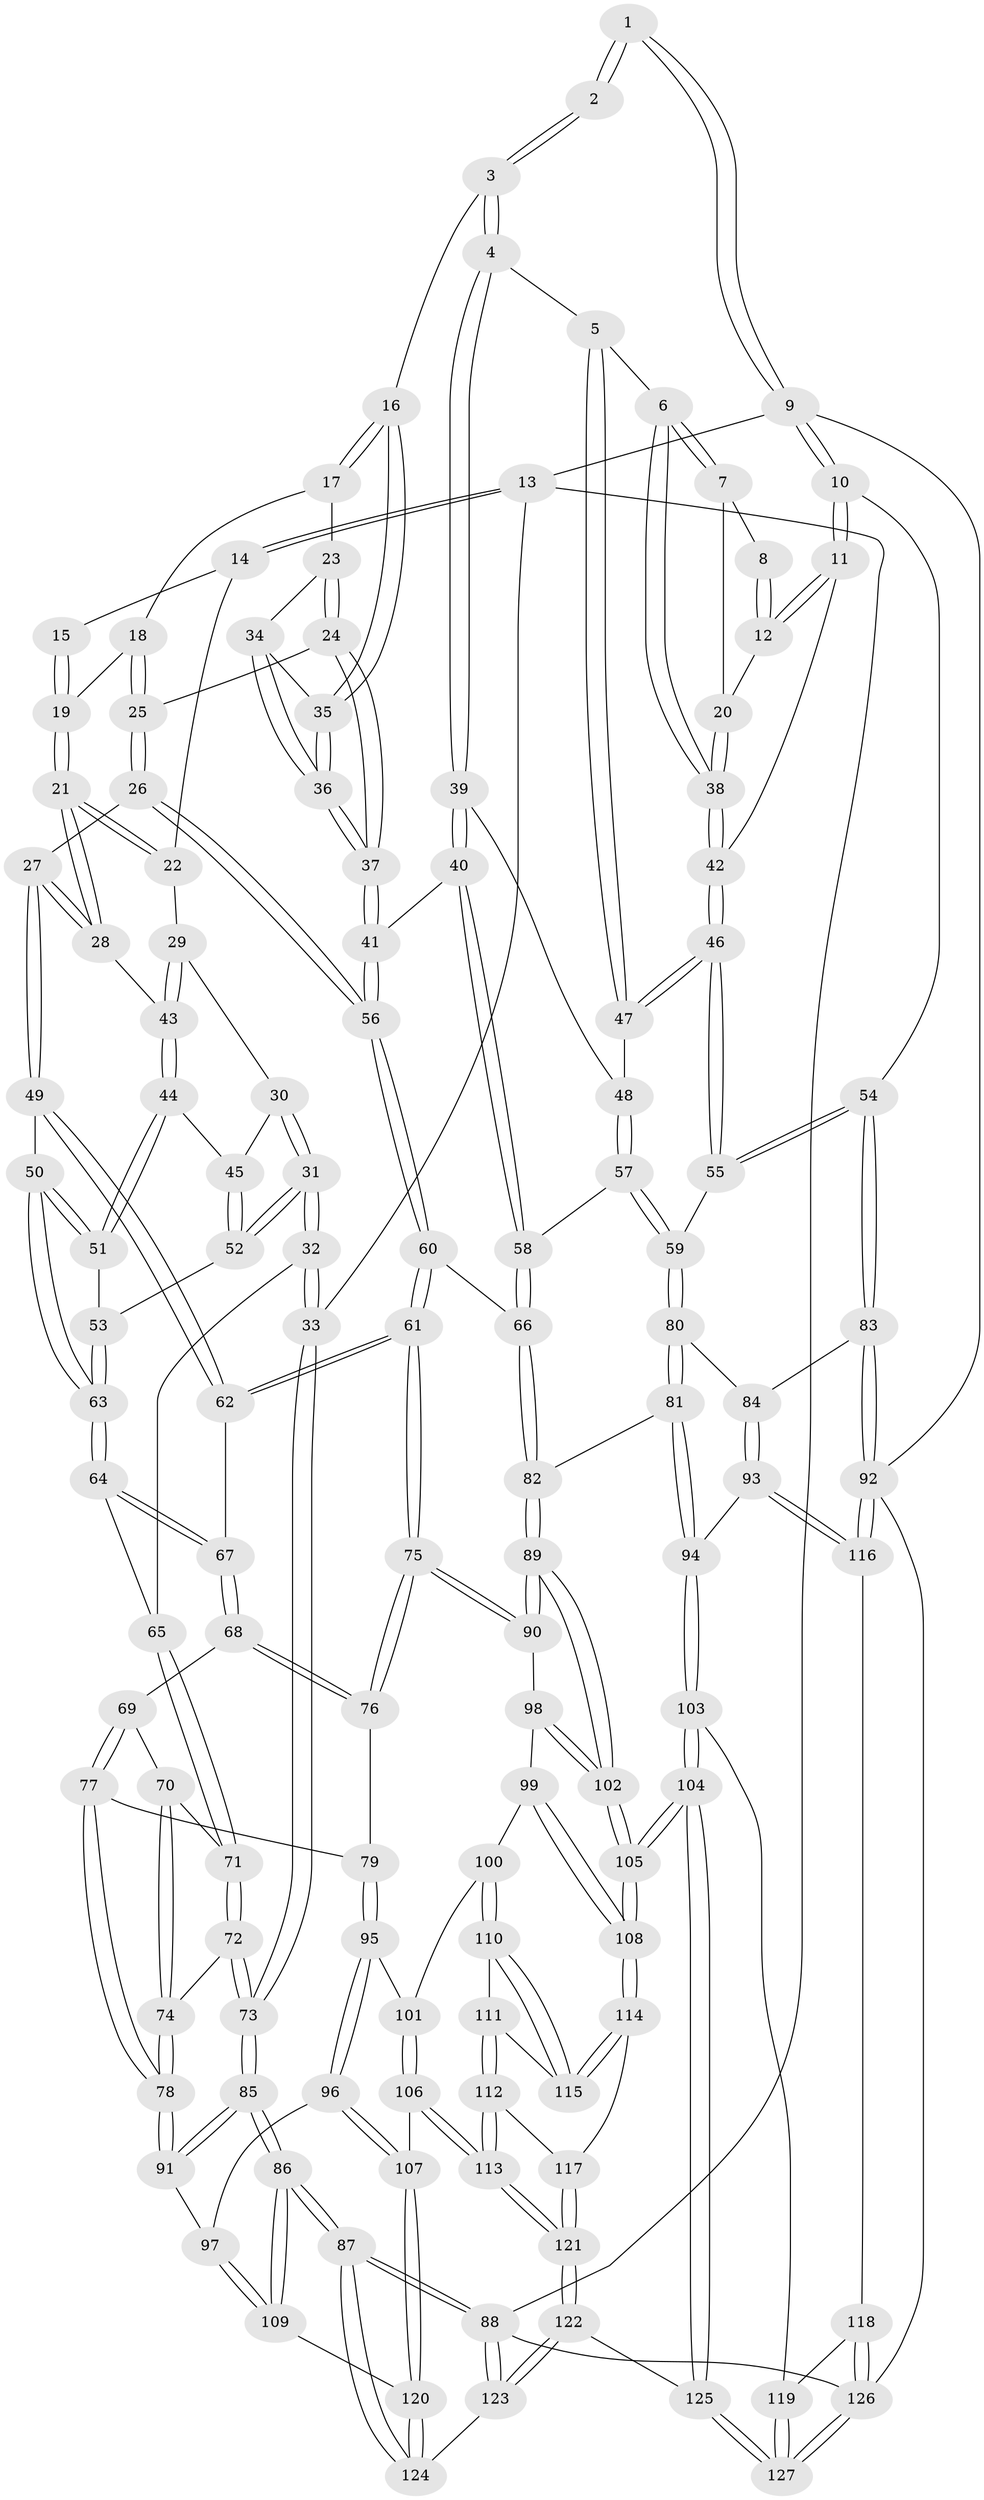 // coarse degree distribution, {3: 0.1282051282051282, 4: 0.4230769230769231, 5: 0.358974358974359, 2: 0.01282051282051282, 8: 0.01282051282051282, 6: 0.0641025641025641}
// Generated by graph-tools (version 1.1) at 2025/24/03/03/25 07:24:32]
// undirected, 127 vertices, 314 edges
graph export_dot {
graph [start="1"]
  node [color=gray90,style=filled];
  1 [pos="+1+0"];
  2 [pos="+0.6101245997501545+0"];
  3 [pos="+0.6153961358496551+0"];
  4 [pos="+0.7506292418754344+0.07668286714504184"];
  5 [pos="+0.772736909238715+0.08340552571316771"];
  6 [pos="+0.8300140332174131+0.08063551697331967"];
  7 [pos="+0.8709383896863919+0.04089787126401395"];
  8 [pos="+0.9287338238076105+0"];
  9 [pos="+1+0"];
  10 [pos="+1+0.18245861661385462"];
  11 [pos="+0.9981764558909808+0.11937404263430448"];
  12 [pos="+0.9590074257605419+0.08976550018345605"];
  13 [pos="+0+0"];
  14 [pos="+0.07963654690203688+0"];
  15 [pos="+0.3264338266273769+0"];
  16 [pos="+0.572535683920606+0"];
  17 [pos="+0.4016648610348301+0.0629086681166898"];
  18 [pos="+0.38008362117506067+0.04810551912593529"];
  19 [pos="+0.3516881075605579+0.02251857100431044"];
  20 [pos="+0.9421058517166843+0.08745637238732895"];
  21 [pos="+0.3072837920483707+0.11068268642056871"];
  22 [pos="+0.09230448449746773+0"];
  23 [pos="+0.4178683626588721+0.08416952716535486"];
  24 [pos="+0.3995085242347387+0.16181588678781103"];
  25 [pos="+0.3802856114589382+0.17276608534550114"];
  26 [pos="+0.35464449475410925+0.19064324066883842"];
  27 [pos="+0.3429807840006609+0.1919754787358594"];
  28 [pos="+0.2992927517952013+0.1303704775069742"];
  29 [pos="+0.1295138811503948+0.00016214441469554418"];
  30 [pos="+0.07795823778148224+0.08914369130548791"];
  31 [pos="+0+0.256753869373715"];
  32 [pos="+0+0.25793390533744837"];
  33 [pos="+0+0.2518577429532083"];
  34 [pos="+0.423675496016849+0.08430684899634679"];
  35 [pos="+0.571560659192489+0"];
  36 [pos="+0.5489308636667751+0.14422691072132857"];
  37 [pos="+0.5489801286452375+0.14859580676323056"];
  38 [pos="+0.869865561800648+0.12576715365078575"];
  39 [pos="+0.6997124320949314+0.17090062398388695"];
  40 [pos="+0.6287906324782933+0.21146896146784505"];
  41 [pos="+0.5680814001797644+0.1905147746365358"];
  42 [pos="+0.8852912048002836+0.1723997253918369"];
  43 [pos="+0.19236178504732246+0.11194689028502733"];
  44 [pos="+0.18290766783932905+0.1432050469275484"];
  45 [pos="+0.09246485342072501+0.17967252809800782"];
  46 [pos="+0.8717483556862285+0.22354762835030312"];
  47 [pos="+0.8179422848765439+0.20202397562570293"];
  48 [pos="+0.7664851392170073+0.21324703942477571"];
  49 [pos="+0.28859298164021824+0.2860300874019824"];
  50 [pos="+0.2516708065064497+0.28355718100440924"];
  51 [pos="+0.1840351747128751+0.17789751370556586"];
  52 [pos="+0.05199514566484418+0.23319954483273514"];
  53 [pos="+0.11357279917056023+0.24989794702557175"];
  54 [pos="+1+0.3709138445142609"];
  55 [pos="+0.8726399137078912+0.2255799902422703"];
  56 [pos="+0.4909816335052321+0.293526678961061"];
  57 [pos="+0.7388776070800144+0.3853330311967247"];
  58 [pos="+0.7142943434190987+0.38183732302112194"];
  59 [pos="+0.755553422898719+0.39133184758741996"];
  60 [pos="+0.4685386165524849+0.4197736008735612"];
  61 [pos="+0.4245318664955574+0.455664175954754"];
  62 [pos="+0.3550812551635912+0.3934445779161597"];
  63 [pos="+0.1738418625573839+0.31942893563398295"];
  64 [pos="+0.14761548051111076+0.3698634753247532"];
  65 [pos="+0.05727280915849121+0.3730890141869341"];
  66 [pos="+0.645914818831858+0.4147329373982729"];
  67 [pos="+0.17148867134166684+0.41939821594684423"];
  68 [pos="+0.17043103674713056+0.4510760527267318"];
  69 [pos="+0.16928721054913226+0.45342883149172236"];
  70 [pos="+0.1075976363841866+0.47700103766697566"];
  71 [pos="+0.050505964025825995+0.43339118673090926"];
  72 [pos="+0.006482799390645454+0.4935558925156662"];
  73 [pos="+0+0.5335058268159739"];
  74 [pos="+0.07432149039417588+0.536047962127119"];
  75 [pos="+0.40986934306863243+0.5223149317052069"];
  76 [pos="+0.3943367459528737+0.5277581834912366"];
  77 [pos="+0.18260056724431675+0.5817315812992262"];
  78 [pos="+0.10967107861492568+0.616356126484797"];
  79 [pos="+0.27633519148745506+0.5934008013873534"];
  80 [pos="+0.8641402814603959+0.4860429124234943"];
  81 [pos="+0.7085211681142238+0.6248782565599342"];
  82 [pos="+0.6399736562477775+0.6368461870848955"];
  83 [pos="+1+0.4680627738745665"];
  84 [pos="+0.9315736483154277+0.5003513063413702"];
  85 [pos="+0+0.6147850638805866"];
  86 [pos="+0+0.8596679832885172"];
  87 [pos="+0+1"];
  88 [pos="+0+1"];
  89 [pos="+0.6371208799426462+0.6387031061595381"];
  90 [pos="+0.4221417709944243+0.5421187798284565"];
  91 [pos="+0.10859112320344635+0.6180788771428735"];
  92 [pos="+1+0.7387084821280608"];
  93 [pos="+0.8529550103510485+0.7345896654667107"];
  94 [pos="+0.8188159143387821+0.7473008689482585"];
  95 [pos="+0.2717767855537301+0.627321369000556"];
  96 [pos="+0.23176483925645622+0.7734200305165418"];
  97 [pos="+0.11078157375331539+0.6740063783183503"];
  98 [pos="+0.42356787806062884+0.6265747095582607"];
  99 [pos="+0.40786833664001787+0.6821779247996327"];
  100 [pos="+0.40045930411821185+0.6935831460335391"];
  101 [pos="+0.3392167814681824+0.7231988002219151"];
  102 [pos="+0.6014300324039378+0.8186678991129964"];
  103 [pos="+0.7493149992655315+0.8456896000443855"];
  104 [pos="+0.6056328973923808+0.8668239285138646"];
  105 [pos="+0.602078838370616+0.8609064343929844"];
  106 [pos="+0.2551410501526989+0.8009347563549314"];
  107 [pos="+0.23967957948987836+0.7961769462200059"];
  108 [pos="+0.5288143276981317+0.8403358890711764"];
  109 [pos="+0.012878288111137705+0.7938502251973327"];
  110 [pos="+0.4003024378870175+0.6972246453524578"];
  111 [pos="+0.3750503656096756+0.7836475916542159"];
  112 [pos="+0.3020457488821654+0.826262349152921"];
  113 [pos="+0.2922178721736584+0.827834711078032"];
  114 [pos="+0.4791783831608487+0.8363170668670481"];
  115 [pos="+0.42966870276271973+0.7967539724350705"];
  116 [pos="+0.9862528119544404+0.8055508349089612"];
  117 [pos="+0.428397003906175+0.8525581320993303"];
  118 [pos="+0.9290694013344504+0.8769321907689241"];
  119 [pos="+0.8162188304988335+0.8971595260627836"];
  120 [pos="+0.1528852751605836+0.8643129931661978"];
  121 [pos="+0.336886822524017+0.9852938560425825"];
  122 [pos="+0.3445473982045466+1"];
  123 [pos="+0.22530750985877132+1"];
  124 [pos="+0.15004713448773013+0.9046117974426723"];
  125 [pos="+0.5557839189851105+1"];
  126 [pos="+1+1"];
  127 [pos="+0.908520881679417+1"];
  1 -- 2;
  1 -- 2;
  1 -- 9;
  1 -- 9;
  2 -- 3;
  2 -- 3;
  3 -- 4;
  3 -- 4;
  3 -- 16;
  4 -- 5;
  4 -- 39;
  4 -- 39;
  5 -- 6;
  5 -- 47;
  5 -- 47;
  6 -- 7;
  6 -- 7;
  6 -- 38;
  6 -- 38;
  7 -- 8;
  7 -- 20;
  8 -- 12;
  8 -- 12;
  9 -- 10;
  9 -- 10;
  9 -- 13;
  9 -- 92;
  10 -- 11;
  10 -- 11;
  10 -- 54;
  11 -- 12;
  11 -- 12;
  11 -- 42;
  12 -- 20;
  13 -- 14;
  13 -- 14;
  13 -- 33;
  13 -- 88;
  14 -- 15;
  14 -- 22;
  15 -- 19;
  15 -- 19;
  16 -- 17;
  16 -- 17;
  16 -- 35;
  16 -- 35;
  17 -- 18;
  17 -- 23;
  18 -- 19;
  18 -- 25;
  18 -- 25;
  19 -- 21;
  19 -- 21;
  20 -- 38;
  20 -- 38;
  21 -- 22;
  21 -- 22;
  21 -- 28;
  21 -- 28;
  22 -- 29;
  23 -- 24;
  23 -- 24;
  23 -- 34;
  24 -- 25;
  24 -- 37;
  24 -- 37;
  25 -- 26;
  25 -- 26;
  26 -- 27;
  26 -- 56;
  26 -- 56;
  27 -- 28;
  27 -- 28;
  27 -- 49;
  27 -- 49;
  28 -- 43;
  29 -- 30;
  29 -- 43;
  29 -- 43;
  30 -- 31;
  30 -- 31;
  30 -- 45;
  31 -- 32;
  31 -- 32;
  31 -- 52;
  31 -- 52;
  32 -- 33;
  32 -- 33;
  32 -- 65;
  33 -- 73;
  33 -- 73;
  34 -- 35;
  34 -- 36;
  34 -- 36;
  35 -- 36;
  35 -- 36;
  36 -- 37;
  36 -- 37;
  37 -- 41;
  37 -- 41;
  38 -- 42;
  38 -- 42;
  39 -- 40;
  39 -- 40;
  39 -- 48;
  40 -- 41;
  40 -- 58;
  40 -- 58;
  41 -- 56;
  41 -- 56;
  42 -- 46;
  42 -- 46;
  43 -- 44;
  43 -- 44;
  44 -- 45;
  44 -- 51;
  44 -- 51;
  45 -- 52;
  45 -- 52;
  46 -- 47;
  46 -- 47;
  46 -- 55;
  46 -- 55;
  47 -- 48;
  48 -- 57;
  48 -- 57;
  49 -- 50;
  49 -- 62;
  49 -- 62;
  50 -- 51;
  50 -- 51;
  50 -- 63;
  50 -- 63;
  51 -- 53;
  52 -- 53;
  53 -- 63;
  53 -- 63;
  54 -- 55;
  54 -- 55;
  54 -- 83;
  54 -- 83;
  55 -- 59;
  56 -- 60;
  56 -- 60;
  57 -- 58;
  57 -- 59;
  57 -- 59;
  58 -- 66;
  58 -- 66;
  59 -- 80;
  59 -- 80;
  60 -- 61;
  60 -- 61;
  60 -- 66;
  61 -- 62;
  61 -- 62;
  61 -- 75;
  61 -- 75;
  62 -- 67;
  63 -- 64;
  63 -- 64;
  64 -- 65;
  64 -- 67;
  64 -- 67;
  65 -- 71;
  65 -- 71;
  66 -- 82;
  66 -- 82;
  67 -- 68;
  67 -- 68;
  68 -- 69;
  68 -- 76;
  68 -- 76;
  69 -- 70;
  69 -- 77;
  69 -- 77;
  70 -- 71;
  70 -- 74;
  70 -- 74;
  71 -- 72;
  71 -- 72;
  72 -- 73;
  72 -- 73;
  72 -- 74;
  73 -- 85;
  73 -- 85;
  74 -- 78;
  74 -- 78;
  75 -- 76;
  75 -- 76;
  75 -- 90;
  75 -- 90;
  76 -- 79;
  77 -- 78;
  77 -- 78;
  77 -- 79;
  78 -- 91;
  78 -- 91;
  79 -- 95;
  79 -- 95;
  80 -- 81;
  80 -- 81;
  80 -- 84;
  81 -- 82;
  81 -- 94;
  81 -- 94;
  82 -- 89;
  82 -- 89;
  83 -- 84;
  83 -- 92;
  83 -- 92;
  84 -- 93;
  84 -- 93;
  85 -- 86;
  85 -- 86;
  85 -- 91;
  85 -- 91;
  86 -- 87;
  86 -- 87;
  86 -- 109;
  86 -- 109;
  87 -- 88;
  87 -- 88;
  87 -- 124;
  87 -- 124;
  88 -- 126;
  88 -- 123;
  88 -- 123;
  89 -- 90;
  89 -- 90;
  89 -- 102;
  89 -- 102;
  90 -- 98;
  91 -- 97;
  92 -- 116;
  92 -- 116;
  92 -- 126;
  93 -- 94;
  93 -- 116;
  93 -- 116;
  94 -- 103;
  94 -- 103;
  95 -- 96;
  95 -- 96;
  95 -- 101;
  96 -- 97;
  96 -- 107;
  96 -- 107;
  97 -- 109;
  97 -- 109;
  98 -- 99;
  98 -- 102;
  98 -- 102;
  99 -- 100;
  99 -- 108;
  99 -- 108;
  100 -- 101;
  100 -- 110;
  100 -- 110;
  101 -- 106;
  101 -- 106;
  102 -- 105;
  102 -- 105;
  103 -- 104;
  103 -- 104;
  103 -- 119;
  104 -- 105;
  104 -- 105;
  104 -- 125;
  104 -- 125;
  105 -- 108;
  105 -- 108;
  106 -- 107;
  106 -- 113;
  106 -- 113;
  107 -- 120;
  107 -- 120;
  108 -- 114;
  108 -- 114;
  109 -- 120;
  110 -- 111;
  110 -- 115;
  110 -- 115;
  111 -- 112;
  111 -- 112;
  111 -- 115;
  112 -- 113;
  112 -- 113;
  112 -- 117;
  113 -- 121;
  113 -- 121;
  114 -- 115;
  114 -- 115;
  114 -- 117;
  116 -- 118;
  117 -- 121;
  117 -- 121;
  118 -- 119;
  118 -- 126;
  118 -- 126;
  119 -- 127;
  119 -- 127;
  120 -- 124;
  120 -- 124;
  121 -- 122;
  121 -- 122;
  122 -- 123;
  122 -- 123;
  122 -- 125;
  123 -- 124;
  125 -- 127;
  125 -- 127;
  126 -- 127;
  126 -- 127;
}
